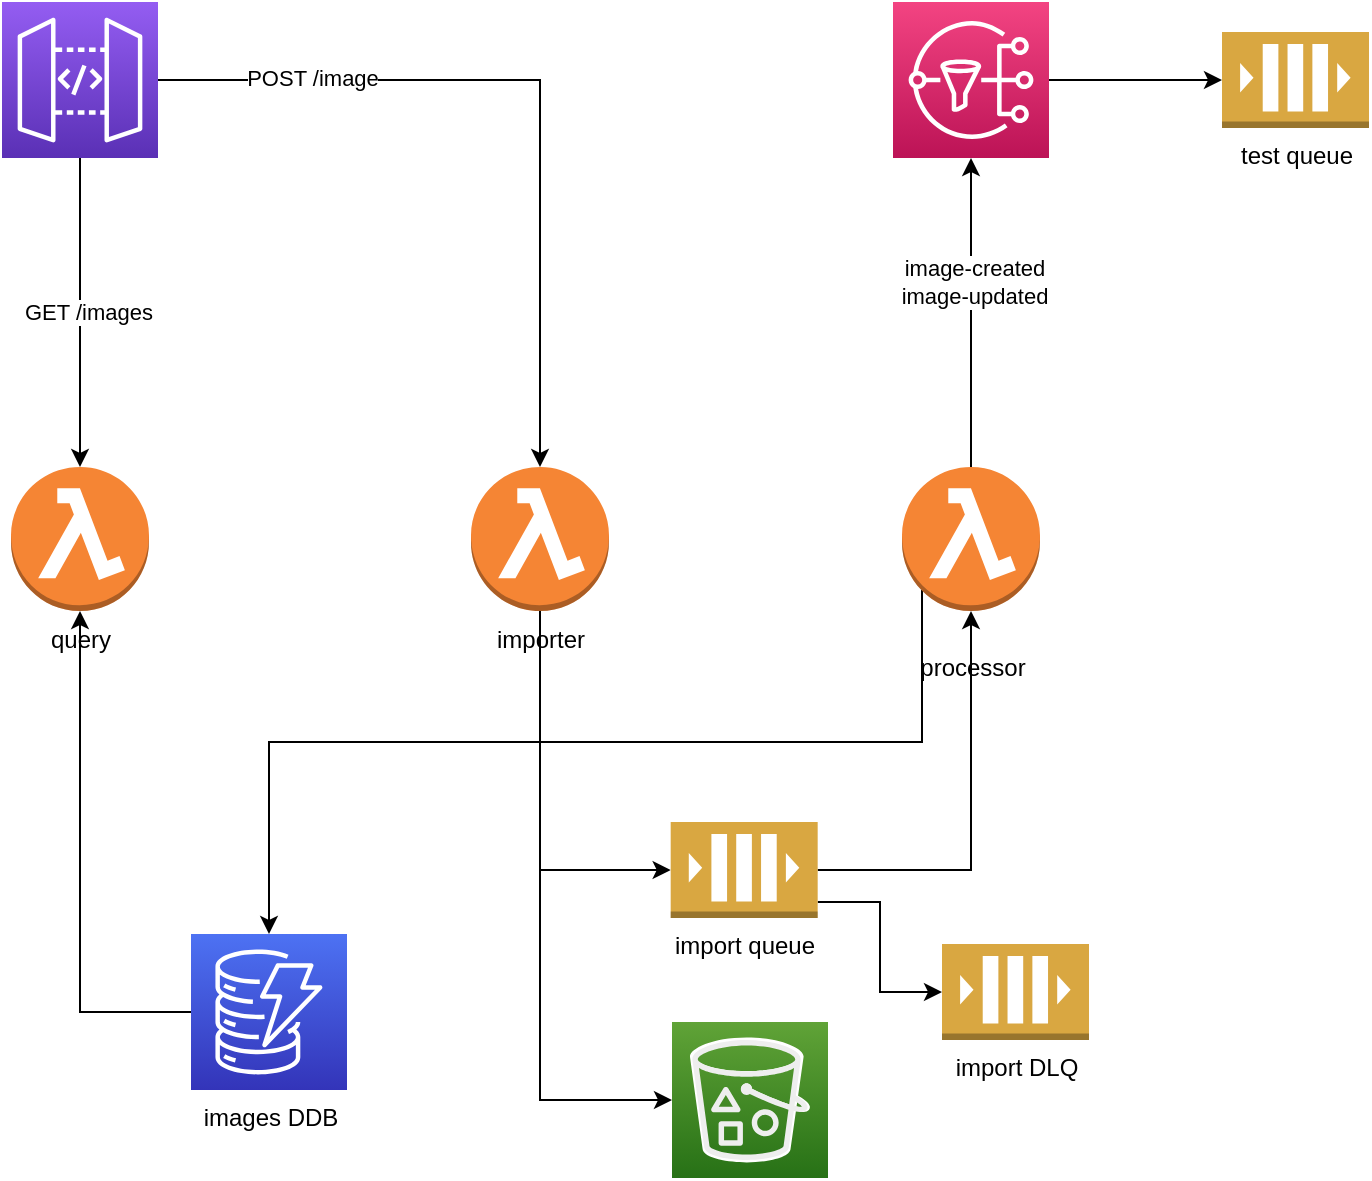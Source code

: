 <mxfile>
    <diagram id="4EKlvo-TWteYe4kE6jtq" name="Page-1">
        <mxGraphModel dx="848" dy="693" grid="1" gridSize="10" guides="1" tooltips="1" connect="1" arrows="1" fold="1" page="1" pageScale="1" pageWidth="827" pageHeight="1169" background="#ffffff" math="0" shadow="0">
            <root>
                <mxCell id="0"/>
                <mxCell id="1" parent="0"/>
                <mxCell id="68" style="edgeStyle=orthogonalEdgeStyle;rounded=0;orthogonalLoop=1;jettySize=auto;html=1;startArrow=none;startFill=0;strokeColor=#000000;" parent="1" source="4" target="11" edge="1">
                    <mxGeometry relative="1" as="geometry"/>
                </mxCell>
                <mxCell id="69" value="&lt;font color=&quot;#000000&quot; style=&quot;background-color: rgb(255 , 255 , 255)&quot;&gt;POST /image&lt;/font&gt;" style="edgeLabel;html=1;align=center;verticalAlign=middle;resizable=0;points=[];" parent="68" vertex="1" connectable="0">
                    <mxGeometry x="-0.637" y="1" relative="1" as="geometry">
                        <mxPoint x="7" as="offset"/>
                    </mxGeometry>
                </mxCell>
                <mxCell id="77" style="edgeStyle=orthogonalEdgeStyle;rounded=0;orthogonalLoop=1;jettySize=auto;html=1;strokeColor=#000000;" parent="1" source="4" target="76" edge="1">
                    <mxGeometry relative="1" as="geometry"/>
                </mxCell>
                <mxCell id="78" value="&lt;font color=&quot;#000000&quot; style=&quot;background-color: rgb(255 , 255 , 255)&quot;&gt;GET /images&lt;/font&gt;" style="edgeLabel;html=1;align=center;verticalAlign=middle;resizable=0;points=[];" parent="77" vertex="1" connectable="0">
                    <mxGeometry x="-0.003" y="4" relative="1" as="geometry">
                        <mxPoint as="offset"/>
                    </mxGeometry>
                </mxCell>
                <mxCell id="4" value="" style="points=[[0,0,0],[0.25,0,0],[0.5,0,0],[0.75,0,0],[1,0,0],[0,1,0],[0.25,1,0],[0.5,1,0],[0.75,1,0],[1,1,0],[0,0.25,0],[0,0.5,0],[0,0.75,0],[1,0.25,0],[1,0.5,0],[1,0.75,0]];outlineConnect=0;fontColor=#232F3E;gradientColor=#945DF2;gradientDirection=north;fillColor=#5A30B5;strokeColor=#ffffff;dashed=0;verticalLabelPosition=bottom;verticalAlign=top;align=center;html=1;fontSize=12;fontStyle=0;aspect=fixed;shape=mxgraph.aws4.resourceIcon;resIcon=mxgraph.aws4.api_gateway;" parent="1" vertex="1">
                    <mxGeometry x="80" y="150" width="78" height="78" as="geometry"/>
                </mxCell>
                <mxCell id="70" style="edgeStyle=orthogonalEdgeStyle;rounded=0;orthogonalLoop=1;jettySize=auto;html=1;entryX=0;entryY=0.5;entryDx=0;entryDy=0;entryPerimeter=0;strokeColor=#000000;" parent="1" source="11" target="73" edge="1">
                    <mxGeometry relative="1" as="geometry">
                        <Array as="points">
                            <mxPoint x="348.5" y="584"/>
                        </Array>
                        <mxPoint x="214.5" y="580" as="targetPoint"/>
                    </mxGeometry>
                </mxCell>
                <mxCell id="74" style="edgeStyle=orthogonalEdgeStyle;rounded=0;orthogonalLoop=1;jettySize=auto;html=1;entryX=0;entryY=0.5;entryDx=0;entryDy=0;entryPerimeter=0;strokeColor=#000000;" parent="1" source="11" target="71" edge="1">
                    <mxGeometry relative="1" as="geometry">
                        <Array as="points">
                            <mxPoint x="348.5" y="699"/>
                        </Array>
                    </mxGeometry>
                </mxCell>
                <mxCell id="85" style="edgeStyle=orthogonalEdgeStyle;rounded=0;orthogonalLoop=1;jettySize=auto;html=1;exitX=0.145;exitY=0.855;exitDx=0;exitDy=0;exitPerimeter=0;entryX=0.5;entryY=0;entryDx=0;entryDy=0;entryPerimeter=0;strokeColor=#000000;" parent="1" source="48" target="83" edge="1">
                    <mxGeometry relative="1" as="geometry">
                        <Array as="points">
                            <mxPoint x="540" y="520"/>
                            <mxPoint x="214" y="520"/>
                        </Array>
                        <mxPoint x="394.5" y="500" as="sourcePoint"/>
                        <mxPoint x="264.5" y="560" as="targetPoint"/>
                    </mxGeometry>
                </mxCell>
                <mxCell id="11" value="&lt;font color=&quot;#000000&quot;&gt;importer&lt;/font&gt;" style="outlineConnect=0;dashed=0;verticalLabelPosition=bottom;verticalAlign=top;align=center;html=1;shape=mxgraph.aws3.lambda_function;fillColor=#F58534;gradientColor=none;" parent="1" vertex="1">
                    <mxGeometry x="314.5" y="382.5" width="69" height="72" as="geometry"/>
                </mxCell>
                <mxCell id="88" style="edgeStyle=orthogonalEdgeStyle;rounded=0;orthogonalLoop=1;jettySize=auto;html=1;entryX=0;entryY=0.5;entryDx=0;entryDy=0;entryPerimeter=0;strokeColor=#000000;" parent="1" source="28" target="87" edge="1">
                    <mxGeometry relative="1" as="geometry"/>
                </mxCell>
                <mxCell id="28" value="" style="points=[[0,0,0],[0.25,0,0],[0.5,0,0],[0.75,0,0],[1,0,0],[0,1,0],[0.25,1,0],[0.5,1,0],[0.75,1,0],[1,1,0],[0,0.25,0],[0,0.5,0],[0,0.75,0],[1,0.25,0],[1,0.5,0],[1,0.75,0]];outlineConnect=0;fontColor=#232F3E;gradientColor=#F34482;gradientDirection=north;fillColor=#BC1356;strokeColor=#ffffff;dashed=0;verticalLabelPosition=bottom;verticalAlign=top;align=center;html=1;fontSize=12;fontStyle=0;aspect=fixed;shape=mxgraph.aws4.resourceIcon;resIcon=mxgraph.aws4.sns;" parent="1" vertex="1">
                    <mxGeometry x="525.5" y="150" width="78" height="78" as="geometry"/>
                </mxCell>
                <mxCell id="60" style="edgeStyle=orthogonalEdgeStyle;rounded=0;orthogonalLoop=1;jettySize=auto;html=1;entryX=0.5;entryY=1;entryDx=0;entryDy=0;entryPerimeter=0;startArrow=none;startFill=0;strokeColor=#000000;" parent="1" source="48" target="28" edge="1">
                    <mxGeometry relative="1" as="geometry"/>
                </mxCell>
                <mxCell id="61" value="&lt;font color=&quot;#000000&quot; style=&quot;background-color: rgb(255 , 255 , 255)&quot;&gt;image-created&lt;br&gt;image-updated&lt;/font&gt;" style="edgeLabel;html=1;align=center;verticalAlign=middle;resizable=0;points=[];" parent="60" vertex="1" connectable="0">
                    <mxGeometry x="0.197" relative="1" as="geometry">
                        <mxPoint x="1" as="offset"/>
                    </mxGeometry>
                </mxCell>
                <mxCell id="48" value="&lt;font color=&quot;#000000&quot;&gt;&lt;br&gt;processor&lt;/font&gt;" style="outlineConnect=0;dashed=0;verticalLabelPosition=bottom;verticalAlign=top;align=center;html=1;shape=mxgraph.aws3.lambda_function;fillColor=#F58534;gradientColor=none;" parent="1" vertex="1">
                    <mxGeometry x="530" y="382.5" width="69" height="72" as="geometry"/>
                </mxCell>
                <mxCell id="52" style="edgeStyle=orthogonalEdgeStyle;rounded=0;orthogonalLoop=1;jettySize=auto;html=1;entryX=0.5;entryY=1;entryDx=0;entryDy=0;entryPerimeter=0;exitX=1;exitY=0.5;exitDx=0;exitDy=0;exitPerimeter=0;strokeColor=#000000;" parent="1" source="73" target="48" edge="1">
                    <mxGeometry relative="1" as="geometry">
                        <mxPoint x="519" y="580" as="sourcePoint"/>
                    </mxGeometry>
                </mxCell>
                <mxCell id="71" value="" style="points=[[0,0,0],[0.25,0,0],[0.5,0,0],[0.75,0,0],[1,0,0],[0,1,0],[0.25,1,0],[0.5,1,0],[0.75,1,0],[1,1,0],[0,0.25,0],[0,0.5,0],[0,0.75,0],[1,0.25,0],[1,0.5,0],[1,0.75,0]];outlineConnect=0;fontColor=#232F3E;gradientColor=#60A337;gradientDirection=north;fillColor=#277116;strokeColor=#ffffff;dashed=0;verticalLabelPosition=bottom;verticalAlign=top;align=center;html=1;fontSize=12;fontStyle=0;aspect=fixed;shape=mxgraph.aws4.resourceIcon;resIcon=mxgraph.aws4.s3;" parent="1" vertex="1">
                    <mxGeometry x="415" y="660" width="78" height="78" as="geometry"/>
                </mxCell>
                <mxCell id="72" value="" style="outlineConnect=0;strokeColor=#36393d;dashed=0;verticalLabelPosition=bottom;verticalAlign=top;align=center;html=1;fontSize=12;fontStyle=0;aspect=fixed;pointerEvents=1;shape=mxgraph.aws4.bucket_with_objects;fillColor=#eeeeee;" parent="1" vertex="1">
                    <mxGeometry x="425.16" y="669" width="57.69" height="60" as="geometry"/>
                </mxCell>
                <mxCell id="90" style="edgeStyle=orthogonalEdgeStyle;rounded=0;orthogonalLoop=1;jettySize=auto;html=1;entryX=0;entryY=0.5;entryDx=0;entryDy=0;entryPerimeter=0;strokeColor=#000000;" edge="1" parent="1" source="73" target="89">
                    <mxGeometry relative="1" as="geometry">
                        <Array as="points">
                            <mxPoint x="519" y="600"/>
                            <mxPoint x="519" y="645"/>
                        </Array>
                    </mxGeometry>
                </mxCell>
                <mxCell id="73" value="&lt;font color=&quot;#000000&quot;&gt;import queue&lt;/font&gt;" style="outlineConnect=0;dashed=0;verticalLabelPosition=bottom;verticalAlign=top;align=center;html=1;shape=mxgraph.aws3.queue;fillColor=#D9A741;gradientColor=none;" parent="1" vertex="1">
                    <mxGeometry x="414.34" y="560" width="73.5" height="48" as="geometry"/>
                </mxCell>
                <mxCell id="84" style="edgeStyle=orthogonalEdgeStyle;rounded=0;orthogonalLoop=1;jettySize=auto;html=1;entryX=0;entryY=0.5;entryDx=0;entryDy=0;entryPerimeter=0;startArrow=classic;startFill=1;endArrow=none;endFill=0;strokeColor=#000000;" parent="1" source="76" target="83" edge="1">
                    <mxGeometry relative="1" as="geometry">
                        <Array as="points">
                            <mxPoint x="118.5" y="655"/>
                        </Array>
                    </mxGeometry>
                </mxCell>
                <mxCell id="76" value="&lt;font color=&quot;#000000&quot;&gt;query&lt;/font&gt;" style="outlineConnect=0;dashed=0;verticalLabelPosition=bottom;verticalAlign=top;align=center;html=1;shape=mxgraph.aws3.lambda_function;fillColor=#F58534;gradientColor=none;" parent="1" vertex="1">
                    <mxGeometry x="84.5" y="382.5" width="69" height="72" as="geometry"/>
                </mxCell>
                <mxCell id="83" value="&lt;font color=&quot;#000000&quot;&gt;images DDB&lt;/font&gt;" style="points=[[0,0,0],[0.25,0,0],[0.5,0,0],[0.75,0,0],[1,0,0],[0,1,0],[0.25,1,0],[0.5,1,0],[0.75,1,0],[1,1,0],[0,0.25,0],[0,0.5,0],[0,0.75,0],[1,0.25,0],[1,0.5,0],[1,0.75,0]];outlineConnect=0;fontColor=#232F3E;gradientColor=#4D72F3;gradientDirection=north;fillColor=#3334B9;strokeColor=#ffffff;dashed=0;verticalLabelPosition=bottom;verticalAlign=top;align=center;html=1;fontSize=12;fontStyle=0;aspect=fixed;shape=mxgraph.aws4.resourceIcon;resIcon=mxgraph.aws4.dynamodb;" parent="1" vertex="1">
                    <mxGeometry x="174.5" y="616" width="78" height="78" as="geometry"/>
                </mxCell>
                <mxCell id="87" value="&lt;font color=&quot;#000000&quot;&gt;test queue&lt;/font&gt;" style="outlineConnect=0;dashed=0;verticalLabelPosition=bottom;verticalAlign=top;align=center;html=1;shape=mxgraph.aws3.queue;fillColor=#D9A741;gradientColor=none;" parent="1" vertex="1">
                    <mxGeometry x="690" y="165" width="73.5" height="48" as="geometry"/>
                </mxCell>
                <mxCell id="89" value="&lt;font color=&quot;#000000&quot;&gt;import DLQ&lt;/font&gt;" style="outlineConnect=0;dashed=0;verticalLabelPosition=bottom;verticalAlign=top;align=center;html=1;shape=mxgraph.aws3.queue;fillColor=#D9A741;gradientColor=none;" vertex="1" parent="1">
                    <mxGeometry x="550" y="621" width="73.5" height="48" as="geometry"/>
                </mxCell>
            </root>
        </mxGraphModel>
    </diagram>
</mxfile>